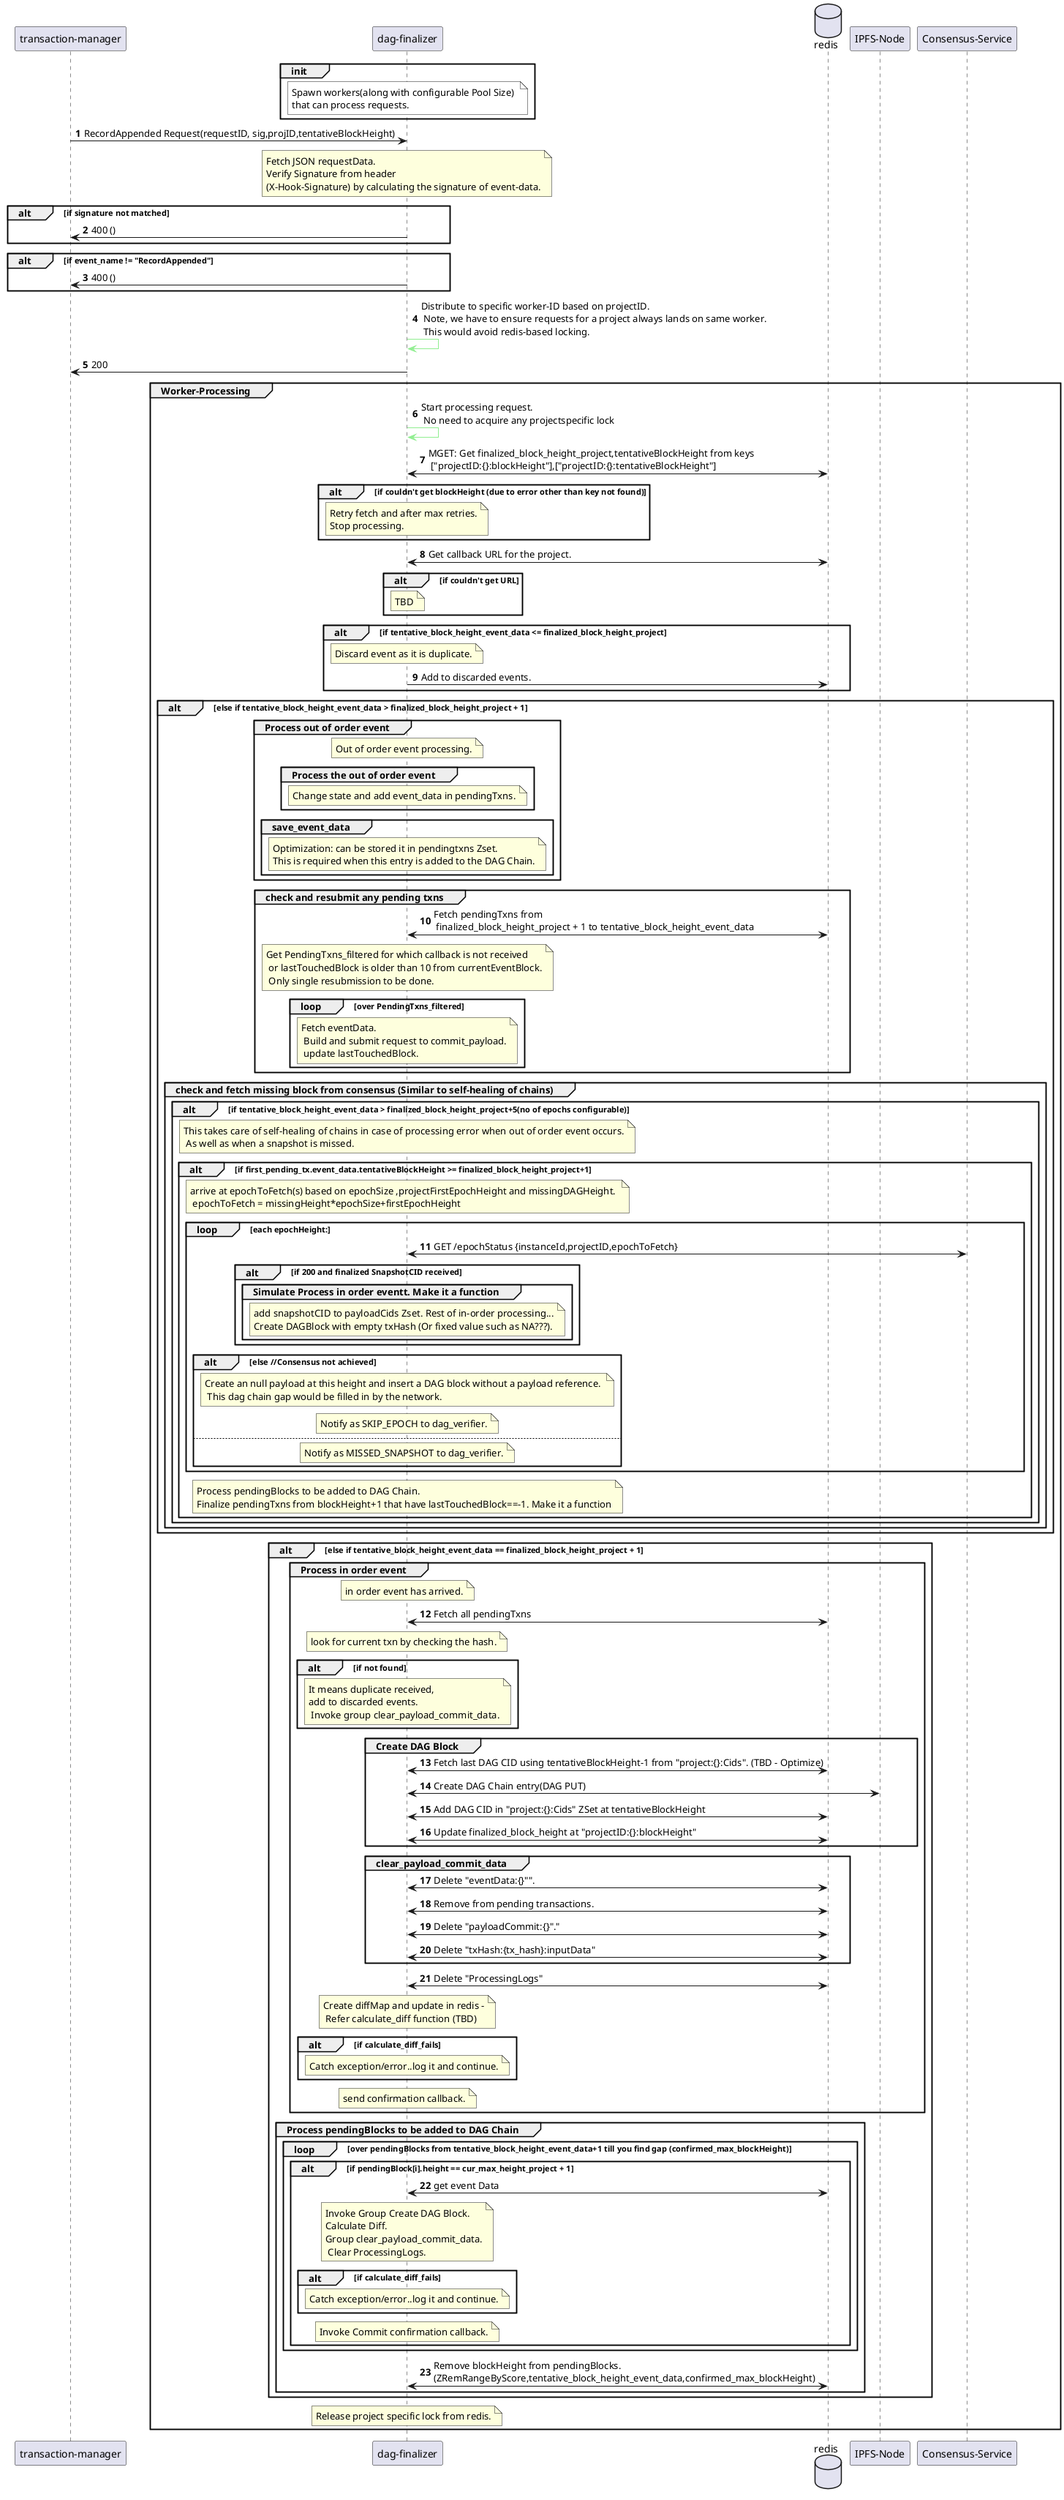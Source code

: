 @startuml "DAG Finalizer Message Processing Flow"
autonumber

participant "transaction-manager" as txMgr
participant "dag-finalizer" as dagf
database redis
participant "IPFS-Node" as ipfs
participant "Consensus-Service" as consensus

group init
note over dagf #white : Spawn workers(along with configurable Pool Size) \nthat can process requests.
end

txMgr -> dagf : RecordAppended Request(requestID, sig,projID,tentativeBlockHeight)

note over dagf : Fetch JSON requestData.\nVerify Signature from header\n(X-Hook-Signature) by calculating the signature of event-data.

alt if signature not matched
dagf -> txMgr: 400 ()
end

alt if event_name != "RecordAppended"
dagf -> txMgr: 400 ()
end

dagf -[#lightgreen]> dagf : Distribute to specific worker-ID based on projectID. \n Note, we have to ensure requests for a project always lands on same worker.\n This would avoid redis-based locking.

dagf -> txMgr : 200
group Worker-Processing
    dagf -[#lightgreen]> dagf : Start processing request.\n No need to acquire any projectspecific lock

    dagf <-> redis:  MGET: Get finalized_block_height_project,tentativeBlockHeight from keys\n ["projectID:{}:blockHeight"],["projectID:{}:tentativeBlockHeight"]
    alt if couldn't get blockHeight (due to error other than key not found)
    note over dagf: Retry fetch and after max retries.\nStop processing.
    end

    dagf <-> redis: Get callback URL for the project.
    alt if couldn't get URL
    note over dagf: TBD
    end

    alt if tentative_block_height_event_data <= finalized_block_height_project
        note over dagf : Discard event as it is duplicate.
        dagf -> redis: Add to discarded events.
    end //if tentative_block_height_event_data <= finalized_block_height_project

    alt else if tentative_block_height_event_data > finalized_block_height_project + 1
        group Process out of order event
            note over dagf: Out of order event processing.
            group Process the out of order event
                note over dagf : Change state and add event_data in pendingTxns.
            end
            group save_event_data
                note over dagf : Optimization: can be stored it in pendingtxns Zset.\nThis is required when this entry is added to the DAG Chain.
            end
        end
         group check and resubmit any pending txns
            dagf <-> redis: Fetch pendingTxns from \n finalized_block_height_project + 1 to tentative_block_height_event_data
            note over dagf: Get PendingTxns_filtered for which callback is not received\n or lastTouchedBlock is older than 10 from currentEventBlock.\n Only single resubmission to be done.
            loop over PendingTxns_filtered
                 note over dagf: Fetch eventData. \n Build and submit request to commit_payload.\n update lastTouchedBlock.
            end
         end
         group check and fetch missing block from consensus (Similar to self-healing of chains)
            alt if tentative_block_height_event_data > finalized_block_height_project+5(no of epochs configurable)
                note over dagf: This takes care of self-healing of chains in case of processing error when out of order event occurs.\n As well as when a snapshot is missed.
                alt if first_pending_tx.event_data.tentativeBlockHeight >= finalized_block_height_project+1
                    note over dagf: arrive at epochToFetch(s) based on epochSize ,projectFirstEpochHeight and missingDAGHeight. \n epochToFetch = missingHeight*epochSize+firstEpochHeight
                    loop each epochHeight:
                        dagf <-> consensus: GET /epochStatus {instanceId,projectID,epochToFetch}
                        alt if 200 and finalized SnapshotCID received
                            group Simulate Process in order eventt. Make it a function
                            note over dagf: add snapshotCID to payloadCids Zset. Rest of in-order processing...\nCreate DAGBlock with empty txHash (Or fixed value such as NA???).
                            end
                        end
                        alt else //Consensus not achieved
                            note over dagf: Create an null payload at this height and insert a DAG block without a payload reference. \n This dag chain gap would be filled in by the network.
                            note over dagf: Notify as SKIP_EPOCH to dag_verifier.
                        else
                            note over dagf: Notify as MISSED_SNAPSHOT to dag_verifier.
                        end
                    end
                    note over dagf: Process pendingBlocks to be added to DAG Chain.\nFinalize pendingTxns from blockHeight+1 that have lastTouchedBlock==-1. Make it a function
                end
            end
         end
    end  // else if tentative_block_height_event_data > finalized_block_height_project + 1

    alt else if tentative_block_height_event_data == finalized_block_height_project + 1
        group Process in order event
            note over dagf: in order event has arrived.
            dagf <-> redis: Fetch all pendingTxns
            note over dagf: look for current txn by checking the hash.
            alt if not found
                note over dagf: It means duplicate received,\nadd to discarded events.\n Invoke group clear_payload_commit_data.
            end //not found

            group Create DAG Block
                dagf <-> redis: Fetch last DAG CID using tentativeBlockHeight-1 from "project:{}:Cids". (TBD - Optimize)
                dagf <-> ipfs : Create DAG Chain entry(DAG PUT)
                dagf <-> redis: Add DAG CID in "project:{}:Cids" ZSet at tentativeBlockHeight
                dagf <-> redis : Update finalized_block_height at "projectID:{}:blockHeight"
            end
            group clear_payload_commit_data
                dagf <-> redis: Delete "eventData:{}"".
                dagf <-> redis: Remove from pending transactions.
                dagf <-> redis: Delete "payloadCommit:{}"."
                dagf <-> redis: Delete "txHash:{tx_hash}:inputData"
            end
            dagf <-> redis: Delete "ProcessingLogs"
            note over dagf: Create diffMap and update in redis -\n Refer calculate_diff function (TBD)
            alt if calculate_diff_fails
            note over dagf: Catch exception/error..log it and continue.
            end
            note over dagf: send confirmation callback.
        end
        group Process pendingBlocks to be added to DAG Chain
            loop over pendingBlocks from tentative_block_height_event_data+1 till you find gap (confirmed_max_blockHeight)
                alt if pendingBlock[i].height == cur_max_height_project + 1
                    dagf <-> redis: get event Data
                    note over dagf : Invoke Group Create DAG Block. \nCalculate Diff. \nGroup clear_payload_commit_data.\n Clear ProcessingLogs.
                    alt if calculate_diff_fails
                        note over dagf: Catch exception/error..log it and continue.
                    end
                    note over dagf: Invoke Commit confirmation callback.
                end
            end //loop
            dagf <-> redis: Remove blockHeight from pendingBlocks. \n(ZRemRangeByScore,tentative_block_height_event_data,confirmed_max_blockHeight)
        end
    end //else if tentative_block_height_event_data == finalized_block_height_project + 1
    note over dagf: Release project specific lock from redis.
end